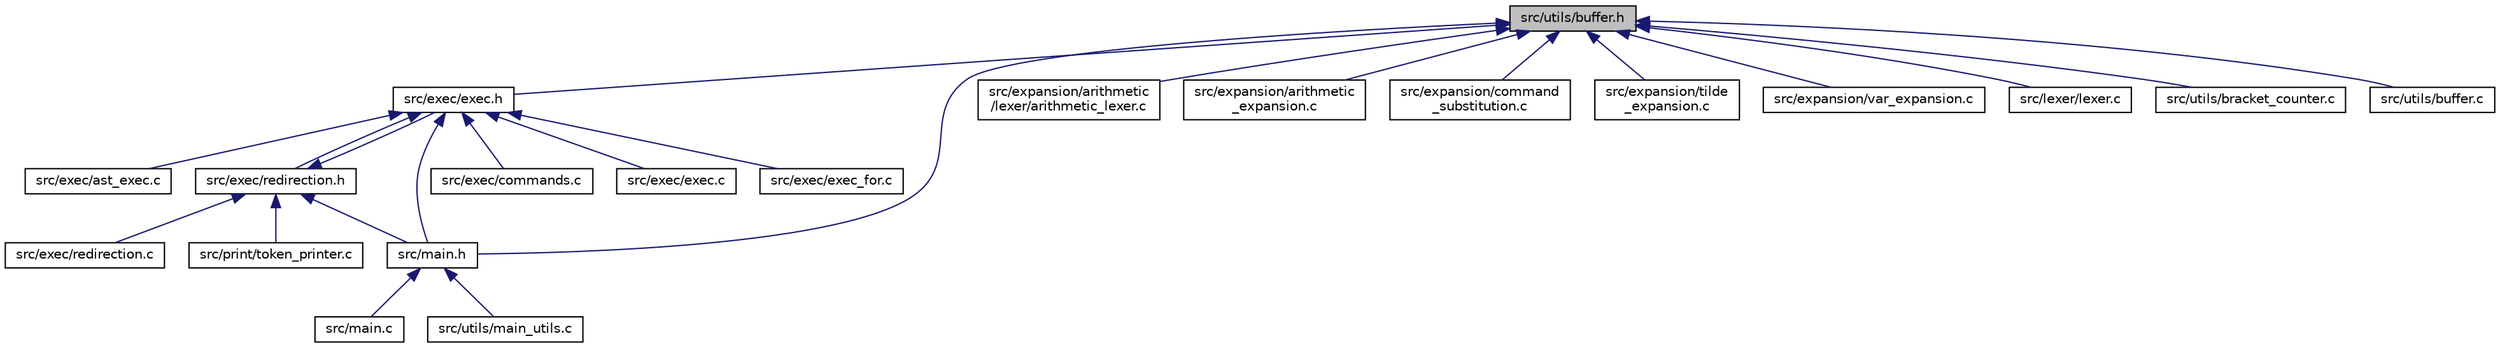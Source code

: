 digraph "src/utils/buffer.h"
{
 // LATEX_PDF_SIZE
  edge [fontname="Helvetica",fontsize="10",labelfontname="Helvetica",labelfontsize="10"];
  node [fontname="Helvetica",fontsize="10",shape=record];
  Node1 [label="src/utils/buffer.h",height=0.2,width=0.4,color="black", fillcolor="grey75", style="filled", fontcolor="black",tooltip="Buffer structure and functions."];
  Node1 -> Node2 [dir="back",color="midnightblue",fontsize="10",style="solid",fontname="Helvetica"];
  Node2 [label="src/exec/exec.h",height=0.2,width=0.4,color="black", fillcolor="white", style="filled",URL="$exec_8h.html",tooltip="Execution functions."];
  Node2 -> Node3 [dir="back",color="midnightblue",fontsize="10",style="solid",fontname="Helvetica"];
  Node3 [label="src/exec/ast_exec.c",height=0.2,width=0.4,color="black", fillcolor="white", style="filled",URL="$ast__exec_8c.html",tooltip=" "];
  Node2 -> Node4 [dir="back",color="midnightblue",fontsize="10",style="solid",fontname="Helvetica"];
  Node4 [label="src/exec/redirection.h",height=0.2,width=0.4,color="black", fillcolor="white", style="filled",URL="$redirection_8h.html",tooltip=" "];
  Node4 -> Node2 [dir="back",color="midnightblue",fontsize="10",style="solid",fontname="Helvetica"];
  Node4 -> Node5 [dir="back",color="midnightblue",fontsize="10",style="solid",fontname="Helvetica"];
  Node5 [label="src/exec/redirection.c",height=0.2,width=0.4,color="black", fillcolor="white", style="filled",URL="$redirection_8c.html",tooltip=" "];
  Node4 -> Node6 [dir="back",color="midnightblue",fontsize="10",style="solid",fontname="Helvetica"];
  Node6 [label="src/main.h",height=0.2,width=0.4,color="black", fillcolor="white", style="filled",URL="$main_8h.html",tooltip=" "];
  Node6 -> Node7 [dir="back",color="midnightblue",fontsize="10",style="solid",fontname="Helvetica"];
  Node7 [label="src/main.c",height=0.2,width=0.4,color="black", fillcolor="white", style="filled",URL="$main_8c.html",tooltip=" "];
  Node6 -> Node8 [dir="back",color="midnightblue",fontsize="10",style="solid",fontname="Helvetica"];
  Node8 [label="src/utils/main_utils.c",height=0.2,width=0.4,color="black", fillcolor="white", style="filled",URL="$main__utils_8c.html",tooltip=" "];
  Node4 -> Node9 [dir="back",color="midnightblue",fontsize="10",style="solid",fontname="Helvetica"];
  Node9 [label="src/print/token_printer.c",height=0.2,width=0.4,color="black", fillcolor="white", style="filled",URL="$token__printer_8c.html",tooltip=" "];
  Node2 -> Node10 [dir="back",color="midnightblue",fontsize="10",style="solid",fontname="Helvetica"];
  Node10 [label="src/exec/commands.c",height=0.2,width=0.4,color="black", fillcolor="white", style="filled",URL="$commands_8c.html",tooltip=" "];
  Node2 -> Node11 [dir="back",color="midnightblue",fontsize="10",style="solid",fontname="Helvetica"];
  Node11 [label="src/exec/exec.c",height=0.2,width=0.4,color="black", fillcolor="white", style="filled",URL="$exec_8c.html",tooltip=" "];
  Node2 -> Node12 [dir="back",color="midnightblue",fontsize="10",style="solid",fontname="Helvetica"];
  Node12 [label="src/exec/exec_for.c",height=0.2,width=0.4,color="black", fillcolor="white", style="filled",URL="$exec__for_8c.html",tooltip=" "];
  Node2 -> Node6 [dir="back",color="midnightblue",fontsize="10",style="solid",fontname="Helvetica"];
  Node1 -> Node13 [dir="back",color="midnightblue",fontsize="10",style="solid",fontname="Helvetica"];
  Node13 [label="src/expansion/arithmetic\l/lexer/arithmetic_lexer.c",height=0.2,width=0.4,color="black", fillcolor="white", style="filled",URL="$arithmetic__lexer_8c.html",tooltip=" "];
  Node1 -> Node14 [dir="back",color="midnightblue",fontsize="10",style="solid",fontname="Helvetica"];
  Node14 [label="src/expansion/arithmetic\l_expansion.c",height=0.2,width=0.4,color="black", fillcolor="white", style="filled",URL="$arithmetic__expansion_8c.html",tooltip=" "];
  Node1 -> Node15 [dir="back",color="midnightblue",fontsize="10",style="solid",fontname="Helvetica"];
  Node15 [label="src/expansion/command\l_substitution.c",height=0.2,width=0.4,color="black", fillcolor="white", style="filled",URL="$command__substitution_8c.html",tooltip=" "];
  Node1 -> Node16 [dir="back",color="midnightblue",fontsize="10",style="solid",fontname="Helvetica"];
  Node16 [label="src/expansion/tilde\l_expansion.c",height=0.2,width=0.4,color="black", fillcolor="white", style="filled",URL="$tilde__expansion_8c.html",tooltip=" "];
  Node1 -> Node17 [dir="back",color="midnightblue",fontsize="10",style="solid",fontname="Helvetica"];
  Node17 [label="src/expansion/var_expansion.c",height=0.2,width=0.4,color="black", fillcolor="white", style="filled",URL="$var__expansion_8c.html",tooltip=" "];
  Node1 -> Node18 [dir="back",color="midnightblue",fontsize="10",style="solid",fontname="Helvetica"];
  Node18 [label="src/lexer/lexer.c",height=0.2,width=0.4,color="black", fillcolor="white", style="filled",URL="$lexer_8c.html",tooltip=" "];
  Node1 -> Node6 [dir="back",color="midnightblue",fontsize="10",style="solid",fontname="Helvetica"];
  Node1 -> Node19 [dir="back",color="midnightblue",fontsize="10",style="solid",fontname="Helvetica"];
  Node19 [label="src/utils/bracket_counter.c",height=0.2,width=0.4,color="black", fillcolor="white", style="filled",URL="$bracket__counter_8c.html",tooltip=" "];
  Node1 -> Node20 [dir="back",color="midnightblue",fontsize="10",style="solid",fontname="Helvetica"];
  Node20 [label="src/utils/buffer.c",height=0.2,width=0.4,color="black", fillcolor="white", style="filled",URL="$buffer_8c.html",tooltip=" "];
}
